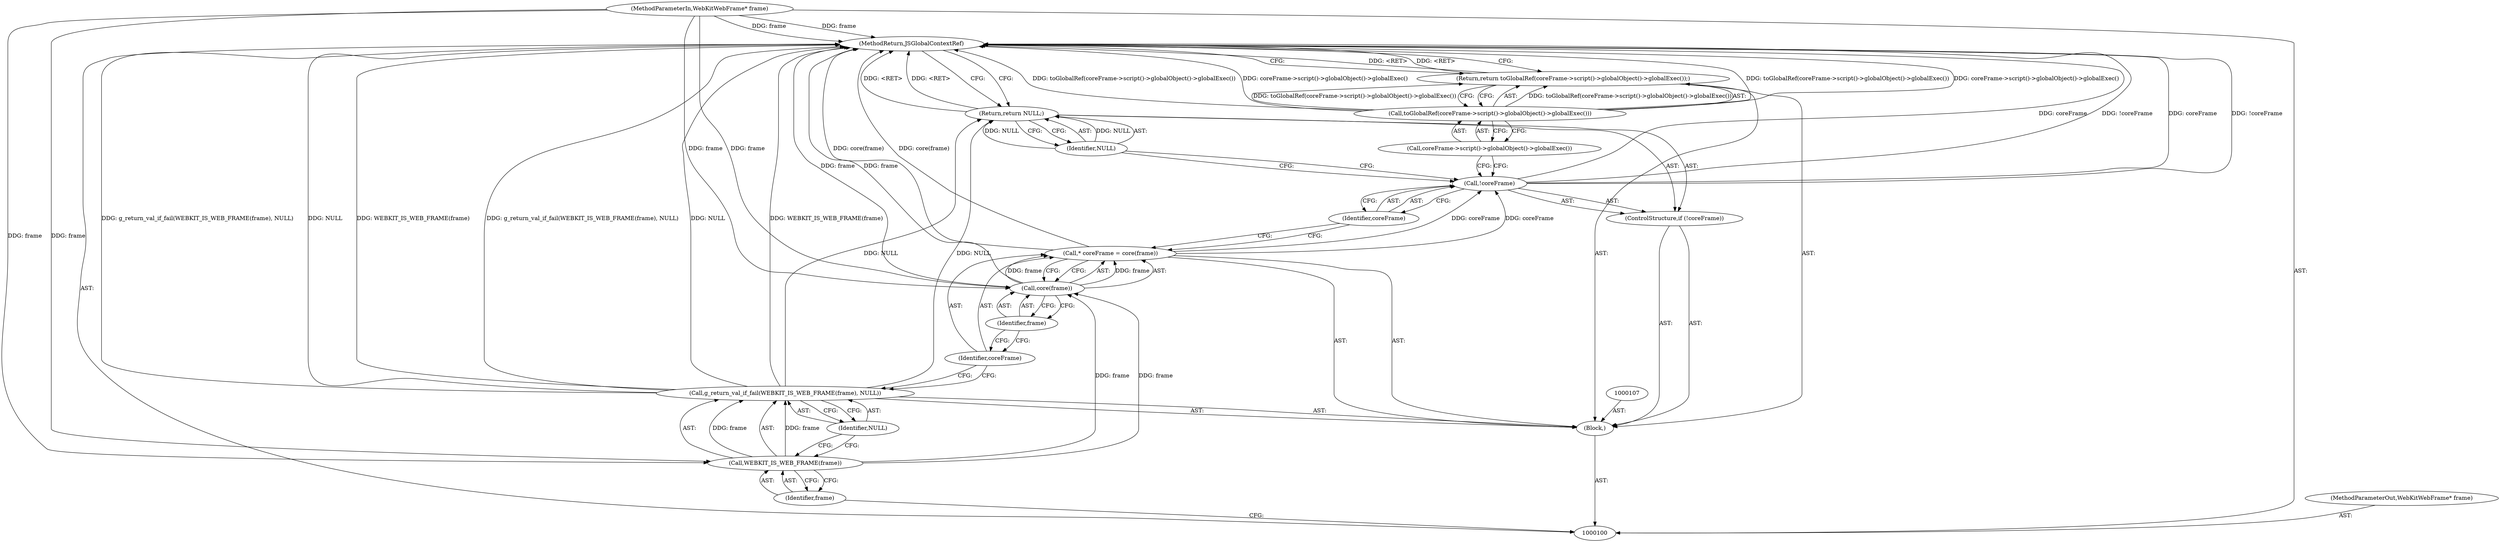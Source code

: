 digraph "1_Chrome_a0af50481db56aa780942e8595a20c36b2c34f5c_0" {
"1000120" [label="(MethodReturn,JSGlobalContextRef)"];
"1000101" [label="(MethodParameterIn,WebKitWebFrame* frame)"];
"1000156" [label="(MethodParameterOut,WebKitWebFrame* frame)"];
"1000102" [label="(Block,)"];
"1000104" [label="(Call,WEBKIT_IS_WEB_FRAME(frame))"];
"1000103" [label="(Call,g_return_val_if_fail(WEBKIT_IS_WEB_FRAME(frame), NULL))"];
"1000105" [label="(Identifier,frame)"];
"1000106" [label="(Identifier,NULL)"];
"1000109" [label="(Identifier,coreFrame)"];
"1000110" [label="(Call,core(frame))"];
"1000111" [label="(Identifier,frame)"];
"1000108" [label="(Call,* coreFrame = core(frame))"];
"1000114" [label="(Identifier,coreFrame)"];
"1000112" [label="(ControlStructure,if (!coreFrame))"];
"1000113" [label="(Call,!coreFrame)"];
"1000116" [label="(Identifier,NULL)"];
"1000115" [label="(Return,return NULL;)"];
"1000118" [label="(Call,toGlobalRef(coreFrame->script()->globalObject()->globalExec()))"];
"1000119" [label="(Call,coreFrame->script()->globalObject()->globalExec())"];
"1000117" [label="(Return,return toGlobalRef(coreFrame->script()->globalObject()->globalExec());)"];
"1000120" -> "1000100"  [label="AST: "];
"1000120" -> "1000115"  [label="CFG: "];
"1000120" -> "1000117"  [label="CFG: "];
"1000103" -> "1000120"  [label="DDG: WEBKIT_IS_WEB_FRAME(frame)"];
"1000103" -> "1000120"  [label="DDG: g_return_val_if_fail(WEBKIT_IS_WEB_FRAME(frame), NULL)"];
"1000103" -> "1000120"  [label="DDG: NULL"];
"1000113" -> "1000120"  [label="DDG: coreFrame"];
"1000113" -> "1000120"  [label="DDG: !coreFrame"];
"1000118" -> "1000120"  [label="DDG: toGlobalRef(coreFrame->script()->globalObject()->globalExec())"];
"1000118" -> "1000120"  [label="DDG: coreFrame->script()->globalObject()->globalExec()"];
"1000110" -> "1000120"  [label="DDG: frame"];
"1000101" -> "1000120"  [label="DDG: frame"];
"1000108" -> "1000120"  [label="DDG: core(frame)"];
"1000117" -> "1000120"  [label="DDG: <RET>"];
"1000115" -> "1000120"  [label="DDG: <RET>"];
"1000101" -> "1000100"  [label="AST: "];
"1000101" -> "1000120"  [label="DDG: frame"];
"1000101" -> "1000104"  [label="DDG: frame"];
"1000101" -> "1000110"  [label="DDG: frame"];
"1000156" -> "1000100"  [label="AST: "];
"1000102" -> "1000100"  [label="AST: "];
"1000103" -> "1000102"  [label="AST: "];
"1000107" -> "1000102"  [label="AST: "];
"1000108" -> "1000102"  [label="AST: "];
"1000112" -> "1000102"  [label="AST: "];
"1000117" -> "1000102"  [label="AST: "];
"1000104" -> "1000103"  [label="AST: "];
"1000104" -> "1000105"  [label="CFG: "];
"1000105" -> "1000104"  [label="AST: "];
"1000106" -> "1000104"  [label="CFG: "];
"1000104" -> "1000103"  [label="DDG: frame"];
"1000101" -> "1000104"  [label="DDG: frame"];
"1000104" -> "1000110"  [label="DDG: frame"];
"1000103" -> "1000102"  [label="AST: "];
"1000103" -> "1000106"  [label="CFG: "];
"1000104" -> "1000103"  [label="AST: "];
"1000106" -> "1000103"  [label="AST: "];
"1000109" -> "1000103"  [label="CFG: "];
"1000103" -> "1000120"  [label="DDG: WEBKIT_IS_WEB_FRAME(frame)"];
"1000103" -> "1000120"  [label="DDG: g_return_val_if_fail(WEBKIT_IS_WEB_FRAME(frame), NULL)"];
"1000103" -> "1000120"  [label="DDG: NULL"];
"1000104" -> "1000103"  [label="DDG: frame"];
"1000103" -> "1000115"  [label="DDG: NULL"];
"1000105" -> "1000104"  [label="AST: "];
"1000105" -> "1000100"  [label="CFG: "];
"1000104" -> "1000105"  [label="CFG: "];
"1000106" -> "1000103"  [label="AST: "];
"1000106" -> "1000104"  [label="CFG: "];
"1000103" -> "1000106"  [label="CFG: "];
"1000109" -> "1000108"  [label="AST: "];
"1000109" -> "1000103"  [label="CFG: "];
"1000111" -> "1000109"  [label="CFG: "];
"1000110" -> "1000108"  [label="AST: "];
"1000110" -> "1000111"  [label="CFG: "];
"1000111" -> "1000110"  [label="AST: "];
"1000108" -> "1000110"  [label="CFG: "];
"1000110" -> "1000120"  [label="DDG: frame"];
"1000110" -> "1000108"  [label="DDG: frame"];
"1000104" -> "1000110"  [label="DDG: frame"];
"1000101" -> "1000110"  [label="DDG: frame"];
"1000111" -> "1000110"  [label="AST: "];
"1000111" -> "1000109"  [label="CFG: "];
"1000110" -> "1000111"  [label="CFG: "];
"1000108" -> "1000102"  [label="AST: "];
"1000108" -> "1000110"  [label="CFG: "];
"1000109" -> "1000108"  [label="AST: "];
"1000110" -> "1000108"  [label="AST: "];
"1000114" -> "1000108"  [label="CFG: "];
"1000108" -> "1000120"  [label="DDG: core(frame)"];
"1000110" -> "1000108"  [label="DDG: frame"];
"1000108" -> "1000113"  [label="DDG: coreFrame"];
"1000114" -> "1000113"  [label="AST: "];
"1000114" -> "1000108"  [label="CFG: "];
"1000113" -> "1000114"  [label="CFG: "];
"1000112" -> "1000102"  [label="AST: "];
"1000113" -> "1000112"  [label="AST: "];
"1000115" -> "1000112"  [label="AST: "];
"1000113" -> "1000112"  [label="AST: "];
"1000113" -> "1000114"  [label="CFG: "];
"1000114" -> "1000113"  [label="AST: "];
"1000116" -> "1000113"  [label="CFG: "];
"1000119" -> "1000113"  [label="CFG: "];
"1000113" -> "1000120"  [label="DDG: coreFrame"];
"1000113" -> "1000120"  [label="DDG: !coreFrame"];
"1000108" -> "1000113"  [label="DDG: coreFrame"];
"1000116" -> "1000115"  [label="AST: "];
"1000116" -> "1000113"  [label="CFG: "];
"1000115" -> "1000116"  [label="CFG: "];
"1000116" -> "1000115"  [label="DDG: NULL"];
"1000115" -> "1000112"  [label="AST: "];
"1000115" -> "1000116"  [label="CFG: "];
"1000116" -> "1000115"  [label="AST: "];
"1000120" -> "1000115"  [label="CFG: "];
"1000115" -> "1000120"  [label="DDG: <RET>"];
"1000116" -> "1000115"  [label="DDG: NULL"];
"1000103" -> "1000115"  [label="DDG: NULL"];
"1000118" -> "1000117"  [label="AST: "];
"1000118" -> "1000119"  [label="CFG: "];
"1000119" -> "1000118"  [label="AST: "];
"1000117" -> "1000118"  [label="CFG: "];
"1000118" -> "1000120"  [label="DDG: toGlobalRef(coreFrame->script()->globalObject()->globalExec())"];
"1000118" -> "1000120"  [label="DDG: coreFrame->script()->globalObject()->globalExec()"];
"1000118" -> "1000117"  [label="DDG: toGlobalRef(coreFrame->script()->globalObject()->globalExec())"];
"1000119" -> "1000118"  [label="AST: "];
"1000119" -> "1000113"  [label="CFG: "];
"1000118" -> "1000119"  [label="CFG: "];
"1000117" -> "1000102"  [label="AST: "];
"1000117" -> "1000118"  [label="CFG: "];
"1000118" -> "1000117"  [label="AST: "];
"1000120" -> "1000117"  [label="CFG: "];
"1000117" -> "1000120"  [label="DDG: <RET>"];
"1000118" -> "1000117"  [label="DDG: toGlobalRef(coreFrame->script()->globalObject()->globalExec())"];
}
